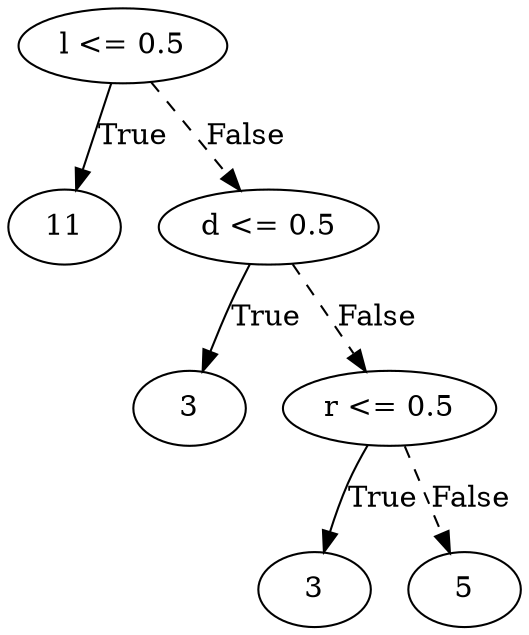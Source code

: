 digraph {
0 [label="l <= 0.5"];
1 [label="11"];
0 -> 1 [label="True"];
2 [label="d <= 0.5"];
3 [label="3"];
2 -> 3 [label="True"];
4 [label="r <= 0.5"];
5 [label="3"];
4 -> 5 [label="True"];
6 [label="5"];
4 -> 6 [style="dashed", label="False"];
2 -> 4 [style="dashed", label="False"];
0 -> 2 [style="dashed", label="False"];

}